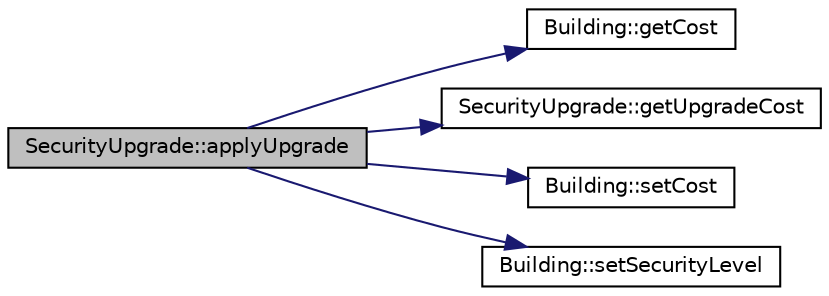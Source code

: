 digraph "SecurityUpgrade::applyUpgrade"
{
 // LATEX_PDF_SIZE
  edge [fontname="Helvetica",fontsize="10",labelfontname="Helvetica",labelfontsize="10"];
  node [fontname="Helvetica",fontsize="10",shape=record];
  rankdir="LR";
  Node1 [label="SecurityUpgrade::applyUpgrade",height=0.2,width=0.4,color="black", fillcolor="grey75", style="filled", fontcolor="black",tooltip="Applies the security upgrade to the building."];
  Node1 -> Node2 [color="midnightblue",fontsize="10",style="solid",fontname="Helvetica"];
  Node2 [label="Building::getCost",height=0.2,width=0.4,color="black", fillcolor="white", style="filled",URL="$classBuilding.html#a55e45c369571a1cc9e4e883f726bdf1a",tooltip="Get building cost."];
  Node1 -> Node3 [color="midnightblue",fontsize="10",style="solid",fontname="Helvetica"];
  Node3 [label="SecurityUpgrade::getUpgradeCost",height=0.2,width=0.4,color="black", fillcolor="white", style="filled",URL="$classSecurityUpgrade.html#a3f34e350661673da09c8a04ee7900fd0",tooltip="Calculates the cost of the next security upgrade."];
  Node1 -> Node4 [color="midnightblue",fontsize="10",style="solid",fontname="Helvetica"];
  Node4 [label="Building::setCost",height=0.2,width=0.4,color="black", fillcolor="white", style="filled",URL="$classBuilding.html#a3374cfa883f06044978a34a1e33339d9",tooltip=" "];
  Node1 -> Node5 [color="midnightblue",fontsize="10",style="solid",fontname="Helvetica"];
  Node5 [label="Building::setSecurityLevel",height=0.2,width=0.4,color="black", fillcolor="white", style="filled",URL="$classBuilding.html#a4745ee5c2b4aa350de643a2adafc0232",tooltip=" "];
}
